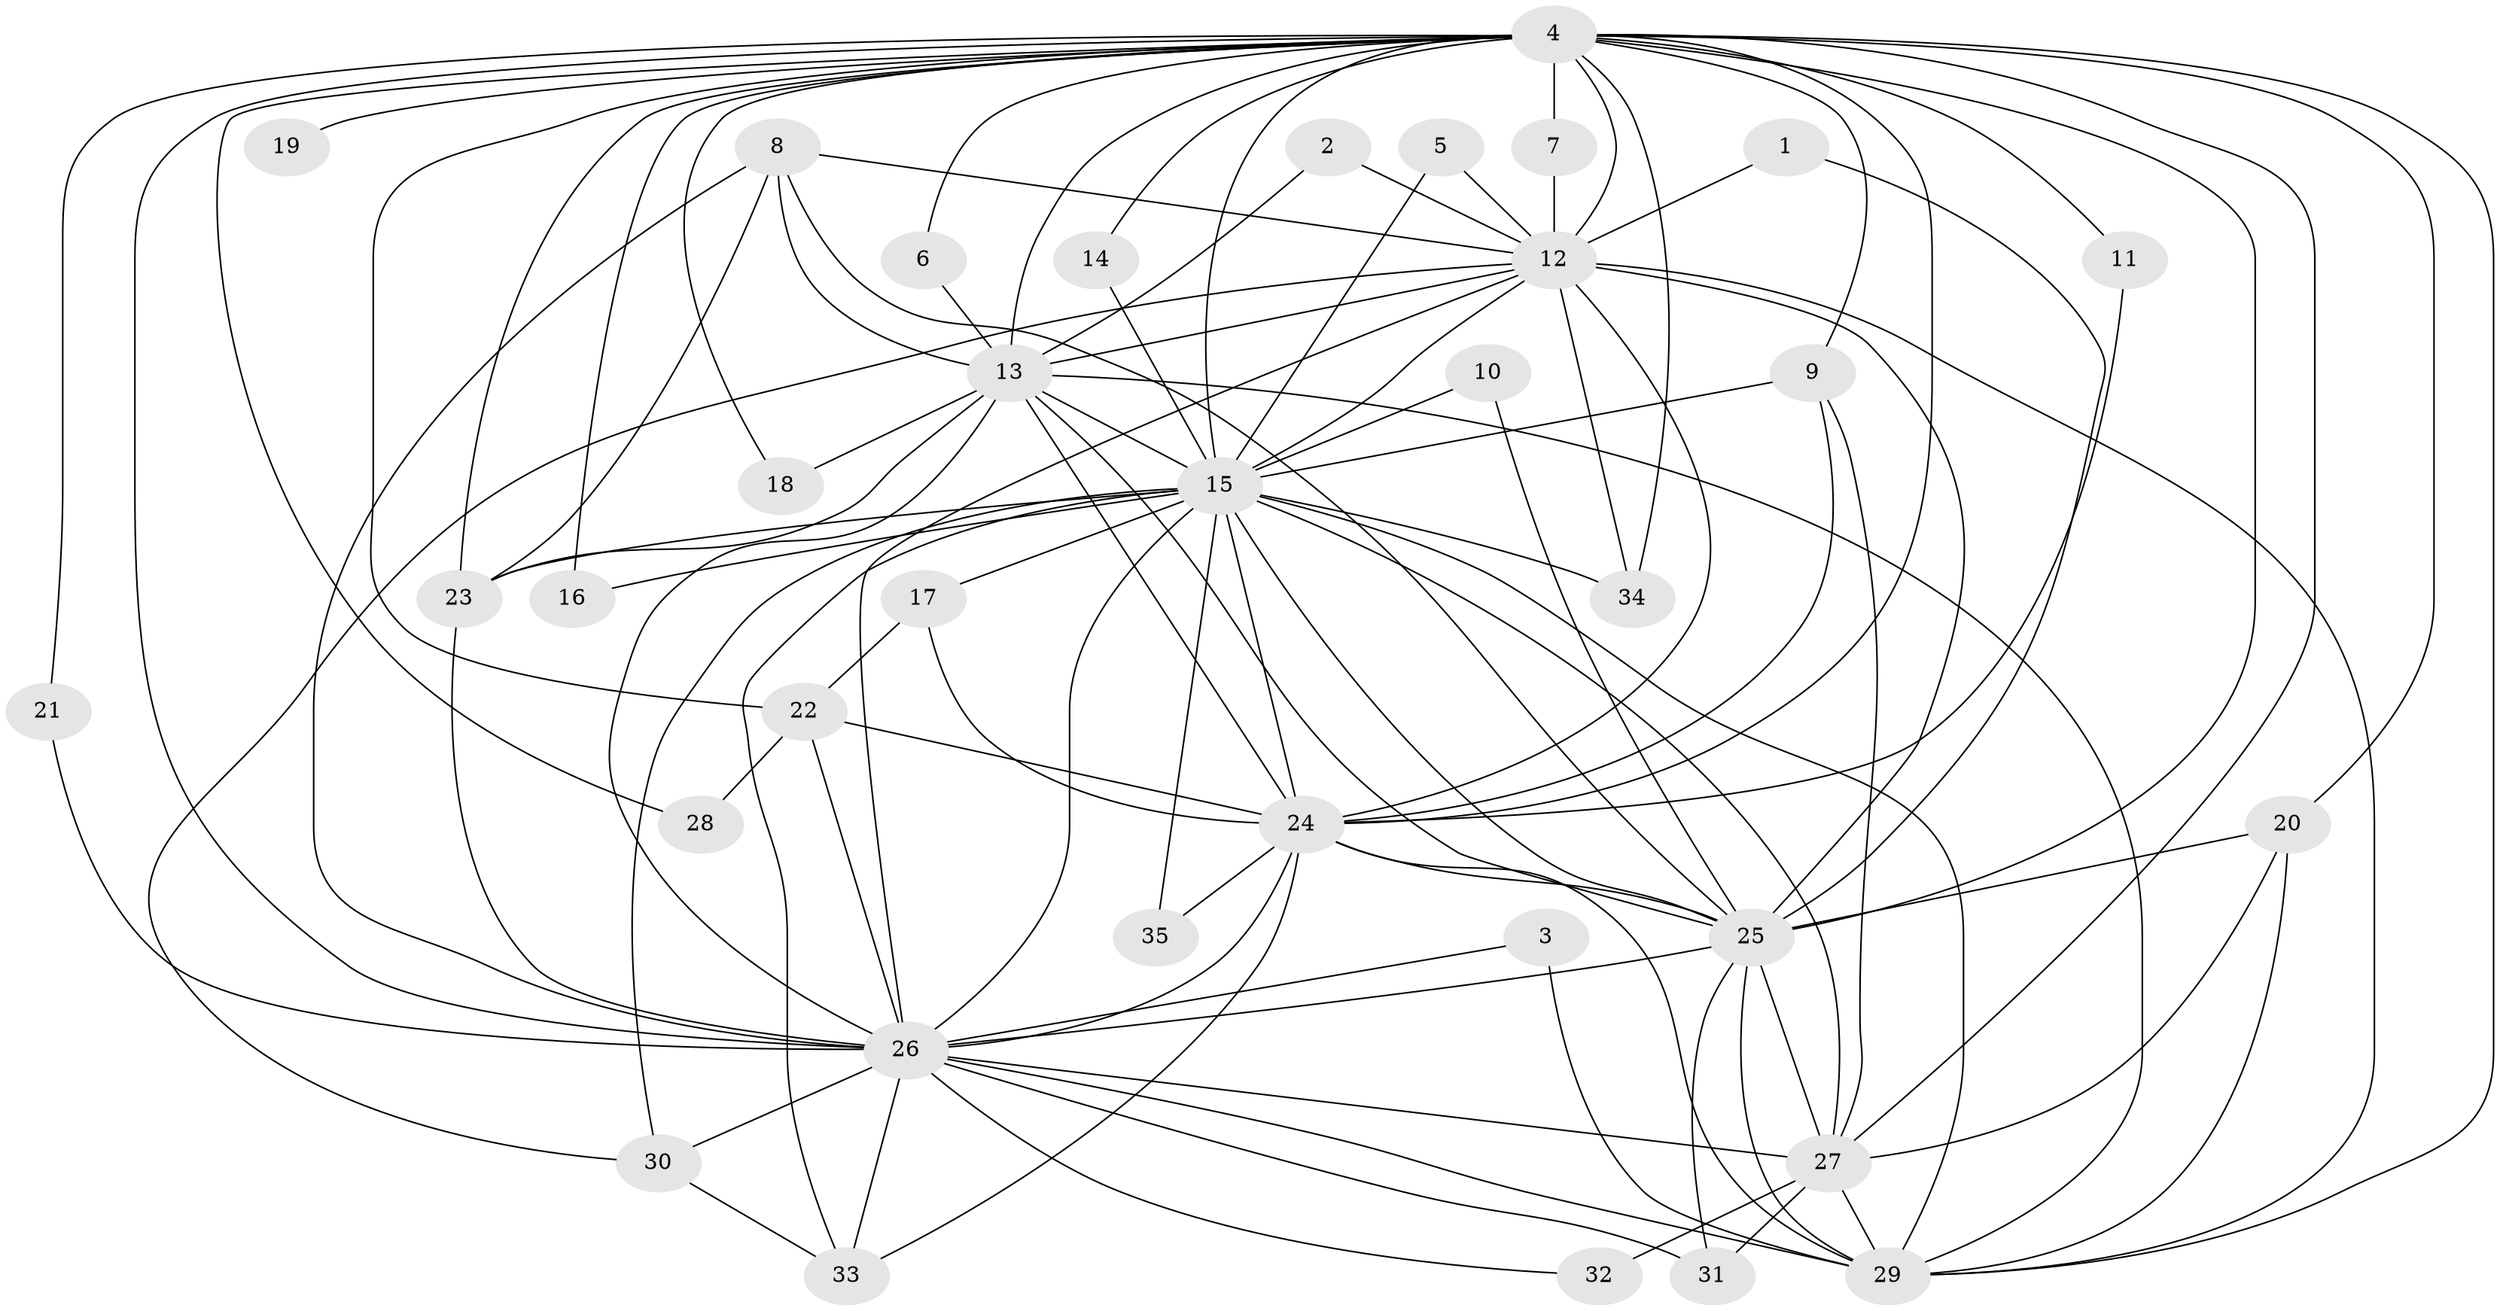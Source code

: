 // original degree distribution, {16: 0.02857142857142857, 22: 0.02857142857142857, 24: 0.014285714285714285, 14: 0.02857142857142857, 12: 0.02857142857142857, 17: 0.014285714285714285, 4: 0.1, 3: 0.22857142857142856, 2: 0.4857142857142857, 7: 0.014285714285714285, 5: 0.02857142857142857}
// Generated by graph-tools (version 1.1) at 2025/25/03/09/25 03:25:37]
// undirected, 35 vertices, 100 edges
graph export_dot {
graph [start="1"]
  node [color=gray90,style=filled];
  1;
  2;
  3;
  4;
  5;
  6;
  7;
  8;
  9;
  10;
  11;
  12;
  13;
  14;
  15;
  16;
  17;
  18;
  19;
  20;
  21;
  22;
  23;
  24;
  25;
  26;
  27;
  28;
  29;
  30;
  31;
  32;
  33;
  34;
  35;
  1 -- 12 [weight=1.0];
  1 -- 25 [weight=1.0];
  2 -- 12 [weight=1.0];
  2 -- 13 [weight=1.0];
  3 -- 26 [weight=1.0];
  3 -- 29 [weight=2.0];
  4 -- 6 [weight=1.0];
  4 -- 7 [weight=1.0];
  4 -- 9 [weight=1.0];
  4 -- 11 [weight=1.0];
  4 -- 12 [weight=2.0];
  4 -- 13 [weight=3.0];
  4 -- 14 [weight=1.0];
  4 -- 15 [weight=2.0];
  4 -- 16 [weight=1.0];
  4 -- 18 [weight=1.0];
  4 -- 19 [weight=2.0];
  4 -- 20 [weight=1.0];
  4 -- 21 [weight=1.0];
  4 -- 22 [weight=2.0];
  4 -- 23 [weight=1.0];
  4 -- 24 [weight=4.0];
  4 -- 25 [weight=4.0];
  4 -- 26 [weight=2.0];
  4 -- 27 [weight=1.0];
  4 -- 28 [weight=1.0];
  4 -- 29 [weight=3.0];
  4 -- 34 [weight=1.0];
  5 -- 12 [weight=1.0];
  5 -- 15 [weight=1.0];
  6 -- 13 [weight=1.0];
  7 -- 12 [weight=1.0];
  8 -- 12 [weight=1.0];
  8 -- 13 [weight=1.0];
  8 -- 23 [weight=1.0];
  8 -- 25 [weight=1.0];
  8 -- 26 [weight=1.0];
  9 -- 15 [weight=2.0];
  9 -- 24 [weight=1.0];
  9 -- 27 [weight=1.0];
  10 -- 15 [weight=1.0];
  10 -- 25 [weight=1.0];
  11 -- 24 [weight=1.0];
  12 -- 13 [weight=1.0];
  12 -- 15 [weight=1.0];
  12 -- 24 [weight=2.0];
  12 -- 25 [weight=1.0];
  12 -- 26 [weight=2.0];
  12 -- 29 [weight=1.0];
  12 -- 30 [weight=1.0];
  12 -- 34 [weight=1.0];
  13 -- 15 [weight=1.0];
  13 -- 18 [weight=1.0];
  13 -- 23 [weight=1.0];
  13 -- 24 [weight=2.0];
  13 -- 25 [weight=1.0];
  13 -- 26 [weight=1.0];
  13 -- 29 [weight=1.0];
  14 -- 15 [weight=1.0];
  15 -- 16 [weight=1.0];
  15 -- 17 [weight=1.0];
  15 -- 23 [weight=2.0];
  15 -- 24 [weight=2.0];
  15 -- 25 [weight=1.0];
  15 -- 26 [weight=2.0];
  15 -- 27 [weight=1.0];
  15 -- 29 [weight=1.0];
  15 -- 30 [weight=1.0];
  15 -- 33 [weight=1.0];
  15 -- 34 [weight=1.0];
  15 -- 35 [weight=2.0];
  17 -- 22 [weight=1.0];
  17 -- 24 [weight=1.0];
  20 -- 25 [weight=1.0];
  20 -- 27 [weight=1.0];
  20 -- 29 [weight=1.0];
  21 -- 26 [weight=1.0];
  22 -- 24 [weight=1.0];
  22 -- 26 [weight=1.0];
  22 -- 28 [weight=1.0];
  23 -- 26 [weight=1.0];
  24 -- 25 [weight=2.0];
  24 -- 26 [weight=2.0];
  24 -- 29 [weight=2.0];
  24 -- 33 [weight=1.0];
  24 -- 35 [weight=1.0];
  25 -- 26 [weight=1.0];
  25 -- 27 [weight=1.0];
  25 -- 29 [weight=1.0];
  25 -- 31 [weight=1.0];
  26 -- 27 [weight=1.0];
  26 -- 29 [weight=1.0];
  26 -- 30 [weight=1.0];
  26 -- 31 [weight=1.0];
  26 -- 32 [weight=1.0];
  26 -- 33 [weight=1.0];
  27 -- 29 [weight=1.0];
  27 -- 31 [weight=1.0];
  27 -- 32 [weight=2.0];
  30 -- 33 [weight=1.0];
}

